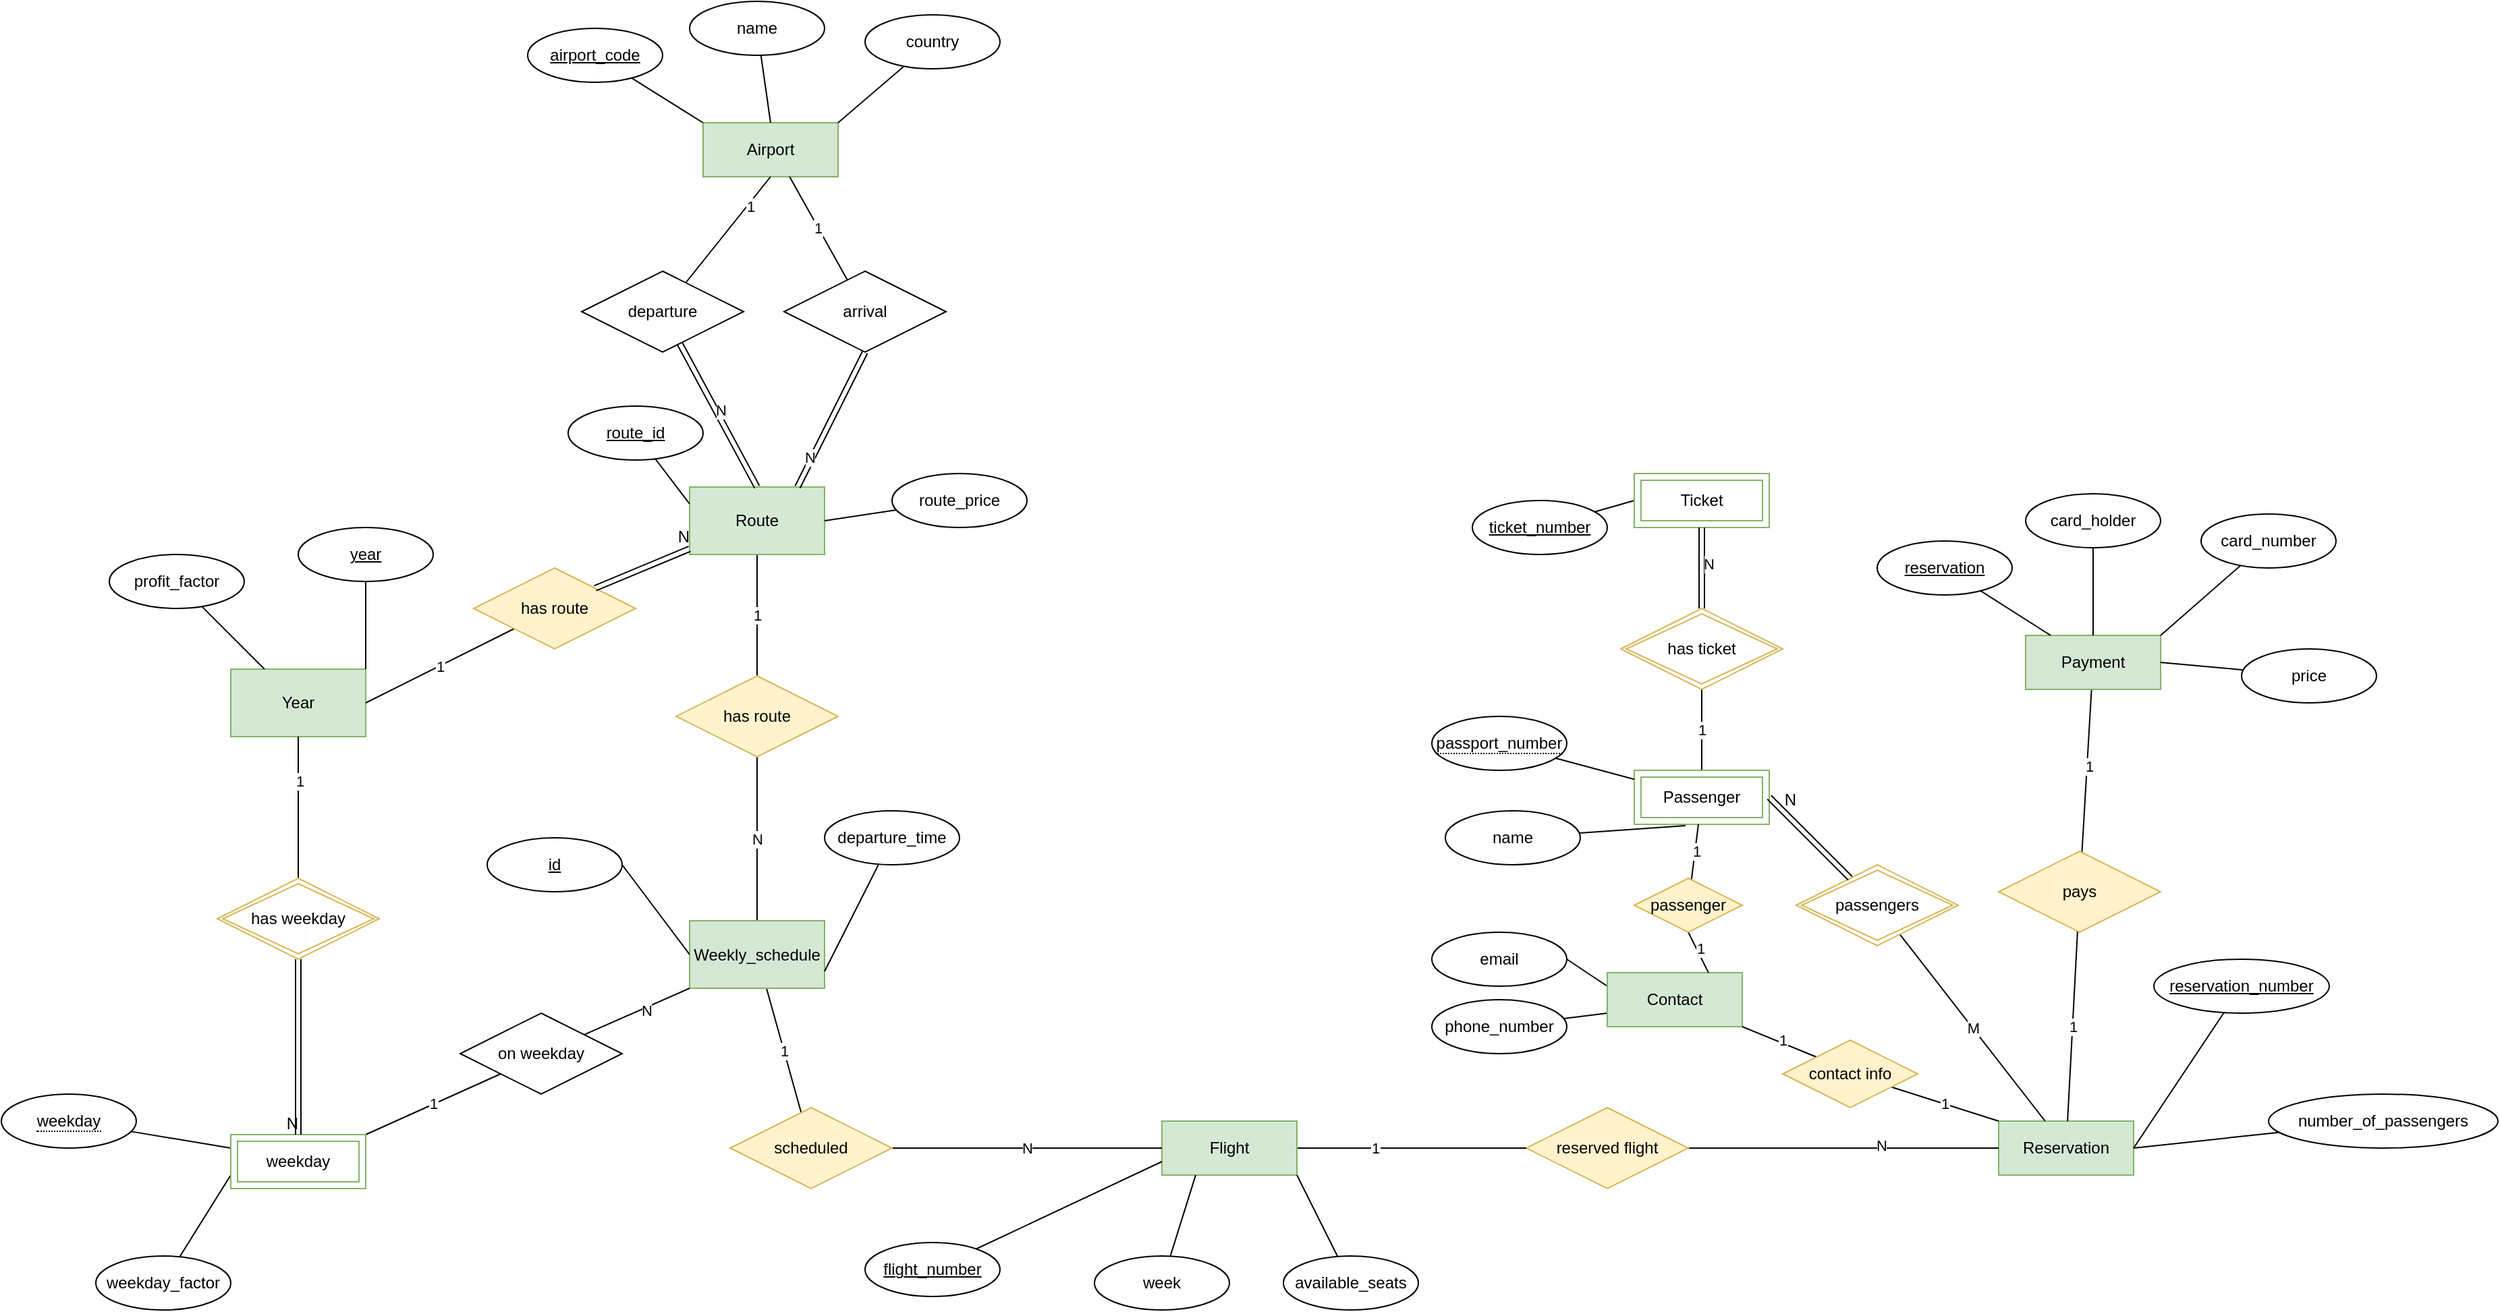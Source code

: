 <mxfile version="13.10.0" type="google" pages="2"><diagram id="R2lEEEUBdFMjLlhIrx00" name="Page-1"><mxGraphModel dx="3492" dy="1132" grid="1" gridSize="10" guides="1" tooltips="1" connect="1" arrows="1" fold="1" page="0" pageScale="1" pageWidth="1100" pageHeight="850" math="0" shadow="0" extFonts="Permanent Marker^https://fonts.googleapis.com/css?family=Permanent+Marker"><root><mxCell id="0"/><mxCell id="1" parent="0"/><mxCell id="BOf3KPC_HByjurvK75-T-17" value="" style="rounded=0;orthogonalLoop=1;jettySize=auto;html=1;endArrow=none;endFill=0;" parent="1" source="zBXIBaNN5QDGrHpOxJtA-4" target="BOf3KPC_HByjurvK75-T-16" edge="1"><mxGeometry relative="1" as="geometry"/></mxCell><mxCell id="Q59jU8zSTXDAxCXPWIwg-61" value="1" style="edgeLabel;html=1;align=center;verticalAlign=middle;resizable=0;points=[];" vertex="1" connectable="0" parent="BOf3KPC_HByjurvK75-T-17"><mxGeometry x="-0.059" y="2" relative="1" as="geometry"><mxPoint x="-1" as="offset"/></mxGeometry></mxCell><mxCell id="zBXIBaNN5QDGrHpOxJtA-4" value="Payment" style="whiteSpace=wrap;html=1;align=center;fillColor=#d5e8d4;strokeColor=#82b366;" parent="1" vertex="1"><mxGeometry x="250" y="520" width="100" height="40" as="geometry"/></mxCell><mxCell id="BOf3KPC_HByjurvK75-T-4" style="orthogonalLoop=1;jettySize=auto;html=1;endArrow=none;endFill=0;rounded=0;" parent="1" source="BOf3KPC_HByjurvK75-T-2" target="zBXIBaNN5QDGrHpOxJtA-4" edge="1"><mxGeometry relative="1" as="geometry"/></mxCell><mxCell id="BOf3KPC_HByjurvK75-T-2" value="reservation" style="ellipse;whiteSpace=wrap;html=1;align=center;fontStyle=4;" parent="1" vertex="1"><mxGeometry x="140" y="450" width="100" height="40" as="geometry"/></mxCell><mxCell id="zBXIBaNN5QDGrHpOxJtA-11" style="rounded=0;orthogonalLoop=1;jettySize=auto;html=1;entryX=0.5;entryY=0;entryDx=0;entryDy=0;endArrow=none;endFill=0;" parent="1" source="zBXIBaNN5QDGrHpOxJtA-9" target="zBXIBaNN5QDGrHpOxJtA-4" edge="1"><mxGeometry relative="1" as="geometry"/></mxCell><mxCell id="zBXIBaNN5QDGrHpOxJtA-9" value="card_holder" style="ellipse;whiteSpace=wrap;html=1;align=center;" parent="1" vertex="1"><mxGeometry x="250" y="415" width="100" height="40" as="geometry"/></mxCell><mxCell id="zBXIBaNN5QDGrHpOxJtA-12" style="rounded=0;orthogonalLoop=1;jettySize=auto;html=1;entryX=1;entryY=0;entryDx=0;entryDy=0;endArrow=none;endFill=0;" parent="1" source="zBXIBaNN5QDGrHpOxJtA-10" target="zBXIBaNN5QDGrHpOxJtA-4" edge="1"><mxGeometry relative="1" as="geometry"/></mxCell><mxCell id="zBXIBaNN5QDGrHpOxJtA-10" value="card_number" style="ellipse;whiteSpace=wrap;html=1;align=center;" parent="1" vertex="1"><mxGeometry x="380" y="430" width="100" height="40" as="geometry"/></mxCell><mxCell id="zBXIBaNN5QDGrHpOxJtA-14" style="rounded=0;orthogonalLoop=1;jettySize=auto;html=1;entryX=1;entryY=0.5;entryDx=0;entryDy=0;endArrow=none;endFill=0;" parent="1" source="zBXIBaNN5QDGrHpOxJtA-13" target="zBXIBaNN5QDGrHpOxJtA-4" edge="1"><mxGeometry relative="1" as="geometry"/></mxCell><mxCell id="zBXIBaNN5QDGrHpOxJtA-13" value="price" style="ellipse;whiteSpace=wrap;html=1;align=center;" parent="1" vertex="1"><mxGeometry x="410" y="530" width="100" height="40" as="geometry"/></mxCell><mxCell id="BOf3KPC_HByjurvK75-T-9" style="rounded=0;orthogonalLoop=1;jettySize=auto;html=1;entryX=0;entryY=0.5;entryDx=0;entryDy=0;endArrow=none;endFill=0;" parent="1" source="BOf3KPC_HByjurvK75-T-8" target="Q59jU8zSTXDAxCXPWIwg-74" edge="1"><mxGeometry relative="1" as="geometry"><mxPoint x="-40" y="440" as="targetPoint"/></mxGeometry></mxCell><mxCell id="BOf3KPC_HByjurvK75-T-8" value="ticket_number" style="ellipse;whiteSpace=wrap;html=1;align=center;fontStyle=4;" parent="1" vertex="1"><mxGeometry x="-160" y="420" width="100" height="40" as="geometry"/></mxCell><mxCell id="BOf3KPC_HByjurvK75-T-13" value="1" style="rounded=0;orthogonalLoop=1;jettySize=auto;html=1;endArrow=none;endFill=0;exitX=0.5;exitY=1;exitDx=0;exitDy=0;" parent="1" source="Q59jU8zSTXDAxCXPWIwg-73" edge="1"><mxGeometry relative="1" as="geometry"><mxPoint x="10" y="560" as="sourcePoint"/><mxPoint x="10" y="620" as="targetPoint"/></mxGeometry></mxCell><mxCell id="BOf3KPC_HByjurvK75-T-14" value="Reservation" style="whiteSpace=wrap;html=1;align=center;fillColor=#d5e8d4;strokeColor=#82b366;" parent="1" vertex="1"><mxGeometry x="230" y="880" width="100" height="40" as="geometry"/></mxCell><mxCell id="BOf3KPC_HByjurvK75-T-18" value="" style="rounded=0;orthogonalLoop=1;jettySize=auto;html=1;endArrow=none;endFill=0;" parent="1" source="BOf3KPC_HByjurvK75-T-16" target="BOf3KPC_HByjurvK75-T-14" edge="1"><mxGeometry relative="1" as="geometry"/></mxCell><mxCell id="Q59jU8zSTXDAxCXPWIwg-59" value="1" style="edgeLabel;html=1;align=center;verticalAlign=middle;resizable=0;points=[];" vertex="1" connectable="0" parent="BOf3KPC_HByjurvK75-T-18"><mxGeometry relative="1" as="geometry"><mxPoint as="offset"/></mxGeometry></mxCell><mxCell id="BOf3KPC_HByjurvK75-T-16" value="pays" style="shape=rhombus;perimeter=rhombusPerimeter;whiteSpace=wrap;html=1;align=center;fillColor=#fff2cc;strokeColor=#d6b656;" parent="1" vertex="1"><mxGeometry x="230" y="680" width="120" height="60" as="geometry"/></mxCell><mxCell id="LQW15XMOc7TkZIjY-wZq-18" value="1" style="edgeStyle=none;rounded=0;orthogonalLoop=1;jettySize=auto;html=1;entryX=0.5;entryY=0;entryDx=0;entryDy=0;endArrow=none;endFill=0;" edge="1" parent="1" source="LQW15XMOc7TkZIjY-wZq-1" target="LQW15XMOc7TkZIjY-wZq-8"><mxGeometry relative="1" as="geometry"/></mxCell><mxCell id="LQW15XMOc7TkZIjY-wZq-1" value="Route" style="whiteSpace=wrap;html=1;align=center;fillColor=#d5e8d4;strokeColor=#82b366;" vertex="1" parent="1"><mxGeometry x="-740" y="410" width="100" height="50" as="geometry"/></mxCell><mxCell id="Q59jU8zSTXDAxCXPWIwg-3" value="Passenger" style="shape=ext;margin=3;double=1;whiteSpace=wrap;html=1;align=center;strokeColor=#82b366;fillColor=none;" vertex="1" parent="1"><mxGeometry x="-40" y="620" width="100" height="40" as="geometry"/></mxCell><mxCell id="LQW15XMOc7TkZIjY-wZq-5" style="rounded=0;orthogonalLoop=1;jettySize=auto;html=1;entryX=0;entryY=0.25;entryDx=0;entryDy=0;endArrow=none;endFill=0;" edge="1" parent="1" source="LQW15XMOc7TkZIjY-wZq-2" target="LQW15XMOc7TkZIjY-wZq-1"><mxGeometry relative="1" as="geometry"/></mxCell><mxCell id="LQW15XMOc7TkZIjY-wZq-2" value="route_id" style="ellipse;whiteSpace=wrap;html=1;align=center;fontStyle=4;" vertex="1" parent="1"><mxGeometry x="-830" y="350" width="100" height="40" as="geometry"/></mxCell><mxCell id="Q59jU8zSTXDAxCXPWIwg-6" value="M" style="rounded=0;orthogonalLoop=1;jettySize=auto;html=1;endArrow=none;endFill=0;strokeColor=#000000;" edge="1" parent="1" source="Q59jU8zSTXDAxCXPWIwg-4" target="BOf3KPC_HByjurvK75-T-14"><mxGeometry relative="1" as="geometry"/></mxCell><mxCell id="Q59jU8zSTXDAxCXPWIwg-4" value="passengers" style="shape=rhombus;double=1;perimeter=rhombusPerimeter;whiteSpace=wrap;html=1;align=center;strokeColor=#d6b656;fillColor=none;" vertex="1" parent="1"><mxGeometry x="80" y="690" width="120" height="60" as="geometry"/></mxCell><mxCell id="Q59jU8zSTXDAxCXPWIwg-8" style="edgeStyle=orthogonalEdgeStyle;rounded=0;orthogonalLoop=1;jettySize=auto;html=1;endArrow=none;endFill=0;strokeColor=#000000;" edge="1" parent="1" source="Q59jU8zSTXDAxCXPWIwg-7" target="BOf3KPC_HByjurvK75-T-14"><mxGeometry relative="1" as="geometry"/></mxCell><mxCell id="Q59jU8zSTXDAxCXPWIwg-63" value="N" style="edgeLabel;html=1;align=center;verticalAlign=middle;resizable=0;points=[];" vertex="1" connectable="0" parent="Q59jU8zSTXDAxCXPWIwg-8"><mxGeometry x="0.243" y="2" relative="1" as="geometry"><mxPoint as="offset"/></mxGeometry></mxCell><mxCell id="Q59jU8zSTXDAxCXPWIwg-7" value="reserved flight" style="shape=rhombus;perimeter=rhombusPerimeter;whiteSpace=wrap;html=1;align=center;fillColor=#fff2cc;strokeColor=#d6b656;" vertex="1" parent="1"><mxGeometry x="-120" y="870" width="120" height="60" as="geometry"/></mxCell><mxCell id="LQW15XMOc7TkZIjY-wZq-19" value="N" style="edgeStyle=none;rounded=0;orthogonalLoop=1;jettySize=auto;html=1;entryX=0.5;entryY=0;entryDx=0;entryDy=0;endArrow=none;endFill=0;" edge="1" parent="1" source="LQW15XMOc7TkZIjY-wZq-8" target="LQW15XMOc7TkZIjY-wZq-9"><mxGeometry relative="1" as="geometry"/></mxCell><mxCell id="LQW15XMOc7TkZIjY-wZq-8" value="has route" style="shape=rhombus;perimeter=rhombusPerimeter;whiteSpace=wrap;html=1;align=center;fillColor=#fff2cc;strokeColor=#d6b656;" vertex="1" parent="1"><mxGeometry x="-750" y="550" width="120" height="60" as="geometry"/></mxCell><mxCell id="LQW15XMOc7TkZIjY-wZq-22" value="1" style="edgeStyle=none;rounded=0;orthogonalLoop=1;jettySize=auto;html=1;endArrow=none;endFill=0;" edge="1" parent="1" source="LQW15XMOc7TkZIjY-wZq-9" target="LQW15XMOc7TkZIjY-wZq-20"><mxGeometry relative="1" as="geometry"/></mxCell><mxCell id="LQW15XMOc7TkZIjY-wZq-9" value="Weekly_schedule" style="whiteSpace=wrap;html=1;align=center;fillColor=#d5e8d4;strokeColor=#82b366;" vertex="1" parent="1"><mxGeometry x="-740" y="731.51" width="100" height="50" as="geometry"/></mxCell><mxCell id="Q59jU8zSTXDAxCXPWIwg-11" value="" style="rounded=0;orthogonalLoop=1;jettySize=auto;html=1;endArrow=none;endFill=0;strokeColor=#000000;" edge="1" parent="1" source="Q59jU8zSTXDAxCXPWIwg-10" target="Q59jU8zSTXDAxCXPWIwg-3"><mxGeometry relative="1" as="geometry"/></mxCell><mxCell id="LQW15XMOc7TkZIjY-wZq-14" style="edgeStyle=none;rounded=0;orthogonalLoop=1;jettySize=auto;html=1;entryX=0;entryY=0.5;entryDx=0;entryDy=0;endArrow=none;endFill=0;exitX=1;exitY=0.5;exitDx=0;exitDy=0;" edge="1" parent="1" source="LQW15XMOc7TkZIjY-wZq-10" target="LQW15XMOc7TkZIjY-wZq-9"><mxGeometry relative="1" as="geometry"><mxPoint x="-810" y="756.51" as="sourcePoint"/></mxGeometry></mxCell><mxCell id="LQW15XMOc7TkZIjY-wZq-10" value="id" style="ellipse;whiteSpace=wrap;html=1;align=center;fontStyle=4;" vertex="1" parent="1"><mxGeometry x="-890" y="670" width="100" height="40" as="geometry"/></mxCell><mxCell id="Q59jU8zSTXDAxCXPWIwg-10" value="&lt;span style=&quot;border-bottom: 1px dotted&quot;&gt;passport_number&lt;/span&gt;" style="ellipse;whiteSpace=wrap;html=1;align=center;" vertex="1" parent="1"><mxGeometry x="-190" y="580" width="100" height="40" as="geometry"/></mxCell><mxCell id="Q59jU8zSTXDAxCXPWIwg-22" style="edgeStyle=orthogonalEdgeStyle;rounded=0;orthogonalLoop=1;jettySize=auto;html=1;endArrow=none;endFill=0;strokeColor=#000000;" edge="1" parent="1" source="Q59jU8zSTXDAxCXPWIwg-12" target="Q59jU8zSTXDAxCXPWIwg-7"><mxGeometry relative="1" as="geometry"/></mxCell><mxCell id="Q59jU8zSTXDAxCXPWIwg-62" value="1" style="edgeLabel;html=1;align=center;verticalAlign=middle;resizable=0;points=[];" vertex="1" connectable="0" parent="Q59jU8zSTXDAxCXPWIwg-22"><mxGeometry x="-0.318" relative="1" as="geometry"><mxPoint as="offset"/></mxGeometry></mxCell><mxCell id="Q59jU8zSTXDAxCXPWIwg-12" value="Flight" style="whiteSpace=wrap;html=1;align=center;fillColor=#d5e8d4;strokeColor=#82b366;" vertex="1" parent="1"><mxGeometry x="-390" y="880" width="100" height="40" as="geometry"/></mxCell><mxCell id="LQW15XMOc7TkZIjY-wZq-17" style="edgeStyle=none;rounded=0;orthogonalLoop=1;jettySize=auto;html=1;entryX=1;entryY=0.75;entryDx=0;entryDy=0;endArrow=none;endFill=0;" edge="1" parent="1" source="LQW15XMOc7TkZIjY-wZq-13" target="LQW15XMOc7TkZIjY-wZq-9"><mxGeometry relative="1" as="geometry"><mxPoint x="-559.037" y="690.004" as="sourcePoint"/></mxGeometry></mxCell><mxCell id="LQW15XMOc7TkZIjY-wZq-13" value="departure_time" style="ellipse;whiteSpace=wrap;html=1;align=center;" vertex="1" parent="1"><mxGeometry x="-640" y="650" width="100" height="40" as="geometry"/></mxCell><mxCell id="Q59jU8zSTXDAxCXPWIwg-15" style="rounded=0;orthogonalLoop=1;jettySize=auto;html=1;entryX=0.38;entryY=1.025;entryDx=0;entryDy=0;entryPerimeter=0;endArrow=none;endFill=0;strokeColor=#000000;" edge="1" parent="1" source="Q59jU8zSTXDAxCXPWIwg-14" target="Q59jU8zSTXDAxCXPWIwg-3"><mxGeometry relative="1" as="geometry"/></mxCell><mxCell id="Q59jU8zSTXDAxCXPWIwg-14" value="name" style="ellipse;whiteSpace=wrap;html=1;align=center;" vertex="1" parent="1"><mxGeometry x="-180" y="650" width="100" height="40" as="geometry"/></mxCell><mxCell id="Q59jU8zSTXDAxCXPWIwg-23" style="rounded=0;orthogonalLoop=1;jettySize=auto;html=1;entryX=1;entryY=0.5;entryDx=0;entryDy=0;endArrow=none;endFill=0;strokeColor=#000000;" edge="1" parent="1" source="Q59jU8zSTXDAxCXPWIwg-20" target="BOf3KPC_HByjurvK75-T-14"><mxGeometry relative="1" as="geometry"/></mxCell><mxCell id="Q59jU8zSTXDAxCXPWIwg-20" value="reservation_number" style="ellipse;whiteSpace=wrap;html=1;align=center;fontStyle=4;" vertex="1" parent="1"><mxGeometry x="345" y="760" width="130" height="40" as="geometry"/></mxCell><mxCell id="LQW15XMOc7TkZIjY-wZq-23" value="N" style="edgeStyle=none;rounded=0;orthogonalLoop=1;jettySize=auto;html=1;entryX=0;entryY=0.5;entryDx=0;entryDy=0;endArrow=none;endFill=0;" edge="1" parent="1" source="LQW15XMOc7TkZIjY-wZq-20" target="Q59jU8zSTXDAxCXPWIwg-12"><mxGeometry relative="1" as="geometry"/></mxCell><mxCell id="LQW15XMOc7TkZIjY-wZq-20" value="scheduled" style="shape=rhombus;perimeter=rhombusPerimeter;whiteSpace=wrap;html=1;align=center;fillColor=#fff2cc;strokeColor=#d6b656;" vertex="1" parent="1"><mxGeometry x="-710" y="870" width="120" height="60" as="geometry"/></mxCell><mxCell id="Q59jU8zSTXDAxCXPWIwg-24" style="rounded=0;orthogonalLoop=1;jettySize=auto;html=1;entryX=1;entryY=0.5;entryDx=0;entryDy=0;endArrow=none;endFill=0;strokeColor=#000000;" edge="1" parent="1" source="Q59jU8zSTXDAxCXPWIwg-21" target="BOf3KPC_HByjurvK75-T-14"><mxGeometry relative="1" as="geometry"/></mxCell><mxCell id="Q59jU8zSTXDAxCXPWIwg-21" value="number_of_passengers" style="ellipse;whiteSpace=wrap;html=1;align=center;" vertex="1" parent="1"><mxGeometry x="430" y="860" width="170" height="40" as="geometry"/></mxCell><mxCell id="iNLaWvOQE4ymKSLY4ypZ-6" style="edgeStyle=none;rounded=0;orthogonalLoop=1;jettySize=auto;html=1;entryX=0;entryY=0.75;entryDx=0;entryDy=0;endArrow=none;endFill=0;strokeColor=#000000;" edge="1" parent="1" source="Q59jU8zSTXDAxCXPWIwg-28" target="iNLaWvOQE4ymKSLY4ypZ-9"><mxGeometry relative="1" as="geometry"><mxPoint x="-40" y="795" as="targetPoint"/></mxGeometry></mxCell><mxCell id="Q59jU8zSTXDAxCXPWIwg-28" value="phone_number" style="ellipse;whiteSpace=wrap;html=1;align=center;" vertex="1" parent="1"><mxGeometry x="-190" y="790" width="100" height="40" as="geometry"/></mxCell><mxCell id="iNLaWvOQE4ymKSLY4ypZ-5" style="edgeStyle=none;rounded=0;orthogonalLoop=1;jettySize=auto;html=1;exitX=1;exitY=0.5;exitDx=0;exitDy=0;entryX=0;entryY=0.25;entryDx=0;entryDy=0;endArrow=none;endFill=0;strokeColor=#000000;" edge="1" parent="1" source="Q59jU8zSTXDAxCXPWIwg-29" target="iNLaWvOQE4ymKSLY4ypZ-9"><mxGeometry relative="1" as="geometry"><mxPoint x="-40" y="765" as="targetPoint"/></mxGeometry></mxCell><mxCell id="Q59jU8zSTXDAxCXPWIwg-29" value="email" style="ellipse;whiteSpace=wrap;html=1;align=center;" vertex="1" parent="1"><mxGeometry x="-190" y="740" width="100" height="40" as="geometry"/></mxCell><mxCell id="LQW15XMOc7TkZIjY-wZq-29" style="edgeStyle=none;rounded=0;orthogonalLoop=1;jettySize=auto;html=1;entryX=1;entryY=1;entryDx=0;entryDy=0;endArrow=none;endFill=0;" edge="1" parent="1" source="LQW15XMOc7TkZIjY-wZq-24" target="Q59jU8zSTXDAxCXPWIwg-12"><mxGeometry relative="1" as="geometry"/></mxCell><mxCell id="LQW15XMOc7TkZIjY-wZq-24" value="available_seats" style="ellipse;whiteSpace=wrap;html=1;align=center;" vertex="1" parent="1"><mxGeometry x="-300" y="980" width="100" height="40" as="geometry"/></mxCell><mxCell id="LQW15XMOc7TkZIjY-wZq-28" style="edgeStyle=none;rounded=0;orthogonalLoop=1;jettySize=auto;html=1;entryX=0.25;entryY=1;entryDx=0;entryDy=0;endArrow=none;endFill=0;" edge="1" parent="1" source="LQW15XMOc7TkZIjY-wZq-25" target="Q59jU8zSTXDAxCXPWIwg-12"><mxGeometry relative="1" as="geometry"/></mxCell><mxCell id="LQW15XMOc7TkZIjY-wZq-25" value="week" style="ellipse;whiteSpace=wrap;html=1;align=center;" vertex="1" parent="1"><mxGeometry x="-440" y="980" width="100" height="40" as="geometry"/></mxCell><mxCell id="LQW15XMOc7TkZIjY-wZq-27" style="edgeStyle=none;rounded=0;orthogonalLoop=1;jettySize=auto;html=1;entryX=0;entryY=0.75;entryDx=0;entryDy=0;endArrow=none;endFill=0;" edge="1" parent="1" source="LQW15XMOc7TkZIjY-wZq-26" target="Q59jU8zSTXDAxCXPWIwg-12"><mxGeometry relative="1" as="geometry"/></mxCell><mxCell id="LQW15XMOc7TkZIjY-wZq-26" value="flight_number" style="ellipse;whiteSpace=wrap;html=1;align=center;fontStyle=4;" vertex="1" parent="1"><mxGeometry x="-610" y="970" width="100" height="40" as="geometry"/></mxCell><mxCell id="Q59jU8zSTXDAxCXPWIwg-35" value="" style="shape=link;html=1;rounded=0;endArrow=none;endFill=0;strokeColor=#000000;exitX=1;exitY=0.5;exitDx=0;exitDy=0;" edge="1" parent="1" source="Q59jU8zSTXDAxCXPWIwg-3" target="Q59jU8zSTXDAxCXPWIwg-4"><mxGeometry relative="1" as="geometry"><mxPoint x="30" y="700" as="sourcePoint"/><mxPoint x="190" y="700" as="targetPoint"/></mxGeometry></mxCell><mxCell id="Q59jU8zSTXDAxCXPWIwg-36" value="N" style="resizable=0;html=1;align=right;verticalAlign=bottom;" connectable="0" vertex="1" parent="Q59jU8zSTXDAxCXPWIwg-35"><mxGeometry x="1" relative="1" as="geometry"><mxPoint x="-39.8" y="-49.8" as="offset"/></mxGeometry></mxCell><mxCell id="LQW15XMOc7TkZIjY-wZq-31" style="edgeStyle=none;rounded=0;orthogonalLoop=1;jettySize=auto;html=1;entryX=1;entryY=0.5;entryDx=0;entryDy=0;endArrow=none;endFill=0;" edge="1" parent="1" source="LQW15XMOc7TkZIjY-wZq-30" target="LQW15XMOc7TkZIjY-wZq-1"><mxGeometry relative="1" as="geometry"/></mxCell><mxCell id="LQW15XMOc7TkZIjY-wZq-30" value="route_price" style="ellipse;whiteSpace=wrap;html=1;align=center;" vertex="1" parent="1"><mxGeometry x="-590" y="400" width="100" height="40" as="geometry"/></mxCell><mxCell id="Q59jU8zSTXDAxCXPWIwg-37" value="weekday_factor" style="ellipse;whiteSpace=wrap;html=1;align=center;" vertex="1" parent="1"><mxGeometry x="-1180" y="980" width="100" height="40" as="geometry"/></mxCell><mxCell id="LQW15XMOc7TkZIjY-wZq-32" value="Year" style="whiteSpace=wrap;html=1;align=center;fillColor=#d5e8d4;strokeColor=#82b366;" vertex="1" parent="1"><mxGeometry x="-1080" y="545" width="100" height="50" as="geometry"/></mxCell><mxCell id="LQW15XMOc7TkZIjY-wZq-34" style="edgeStyle=none;rounded=0;orthogonalLoop=1;jettySize=auto;html=1;entryX=1;entryY=0;entryDx=0;entryDy=0;endArrow=none;endFill=0;" edge="1" parent="1" source="LQW15XMOc7TkZIjY-wZq-33" target="LQW15XMOc7TkZIjY-wZq-32"><mxGeometry relative="1" as="geometry"/></mxCell><mxCell id="LQW15XMOc7TkZIjY-wZq-33" value="year" style="ellipse;whiteSpace=wrap;html=1;align=center;fontStyle=4;" vertex="1" parent="1"><mxGeometry x="-1030" y="440" width="100" height="40" as="geometry"/></mxCell><mxCell id="Q59jU8zSTXDAxCXPWIwg-40" style="edgeStyle=none;rounded=0;orthogonalLoop=1;jettySize=auto;html=1;endArrow=none;endFill=0;strokeColor=#000000;exitX=0.5;exitY=0;exitDx=0;exitDy=0;" edge="1" parent="1" source="Q59jU8zSTXDAxCXPWIwg-75" target="LQW15XMOc7TkZIjY-wZq-32"><mxGeometry relative="1" as="geometry"><mxPoint x="-1030" y="710" as="sourcePoint"/></mxGeometry></mxCell><mxCell id="Q59jU8zSTXDAxCXPWIwg-66" value="1" style="edgeLabel;html=1;align=center;verticalAlign=middle;resizable=0;points=[];" vertex="1" connectable="0" parent="Q59jU8zSTXDAxCXPWIwg-40"><mxGeometry x="0.374" y="-1" relative="1" as="geometry"><mxPoint as="offset"/></mxGeometry></mxCell><mxCell id="LQW15XMOc7TkZIjY-wZq-37" style="edgeStyle=none;rounded=0;orthogonalLoop=1;jettySize=auto;html=1;endArrow=none;endFill=0;" edge="1" parent="1" source="LQW15XMOc7TkZIjY-wZq-36" target="LQW15XMOc7TkZIjY-wZq-32"><mxGeometry relative="1" as="geometry"/></mxCell><mxCell id="LQW15XMOc7TkZIjY-wZq-36" value="profit_factor" style="ellipse;whiteSpace=wrap;html=1;align=center;" vertex="1" parent="1"><mxGeometry x="-1170" y="460" width="100" height="40" as="geometry"/></mxCell><mxCell id="LQW15XMOc7TkZIjY-wZq-40" style="edgeStyle=none;rounded=0;orthogonalLoop=1;jettySize=auto;html=1;endArrow=none;endFill=0;exitX=0;exitY=0.75;exitDx=0;exitDy=0;" edge="1" parent="1" source="Q59jU8zSTXDAxCXPWIwg-72" target="Q59jU8zSTXDAxCXPWIwg-37"><mxGeometry relative="1" as="geometry"><mxPoint x="-1059.412" y="940" as="sourcePoint"/></mxGeometry></mxCell><mxCell id="Q59jU8zSTXDAxCXPWIwg-41" value="Airport" style="whiteSpace=wrap;html=1;align=center;fillColor=#d5e8d4;strokeColor=#82b366;" vertex="1" parent="1"><mxGeometry x="-730" y="140" width="100" height="40" as="geometry"/></mxCell><mxCell id="Q59jU8zSTXDAxCXPWIwg-44" style="edgeStyle=none;rounded=0;orthogonalLoop=1;jettySize=auto;html=1;entryX=0;entryY=0;entryDx=0;entryDy=0;endArrow=none;endFill=0;strokeColor=#000000;" edge="1" parent="1" source="Q59jU8zSTXDAxCXPWIwg-43" target="Q59jU8zSTXDAxCXPWIwg-41"><mxGeometry relative="1" as="geometry"/></mxCell><mxCell id="Q59jU8zSTXDAxCXPWIwg-43" value="airport_code" style="ellipse;whiteSpace=wrap;html=1;align=center;fontStyle=4;" vertex="1" parent="1"><mxGeometry x="-860" y="70" width="100" height="40" as="geometry"/></mxCell><mxCell id="Q59jU8zSTXDAxCXPWIwg-47" style="edgeStyle=none;rounded=0;orthogonalLoop=1;jettySize=auto;html=1;entryX=0.5;entryY=0;entryDx=0;entryDy=0;endArrow=none;endFill=0;strokeColor=#000000;" edge="1" parent="1" source="Q59jU8zSTXDAxCXPWIwg-45" target="Q59jU8zSTXDAxCXPWIwg-41"><mxGeometry relative="1" as="geometry"/></mxCell><mxCell id="Q59jU8zSTXDAxCXPWIwg-45" value="name" style="ellipse;whiteSpace=wrap;html=1;align=center;" vertex="1" parent="1"><mxGeometry x="-740" y="50" width="100" height="40" as="geometry"/></mxCell><mxCell id="Q59jU8zSTXDAxCXPWIwg-48" style="edgeStyle=none;rounded=0;orthogonalLoop=1;jettySize=auto;html=1;entryX=1;entryY=0;entryDx=0;entryDy=0;endArrow=none;endFill=0;strokeColor=#000000;" edge="1" parent="1" source="Q59jU8zSTXDAxCXPWIwg-46" target="Q59jU8zSTXDAxCXPWIwg-41"><mxGeometry relative="1" as="geometry"/></mxCell><mxCell id="Q59jU8zSTXDAxCXPWIwg-46" value="country" style="ellipse;whiteSpace=wrap;html=1;align=center;" vertex="1" parent="1"><mxGeometry x="-610" y="60" width="100" height="40" as="geometry"/></mxCell><mxCell id="Q59jU8zSTXDAxCXPWIwg-51" style="edgeStyle=none;rounded=0;orthogonalLoop=1;jettySize=auto;html=1;entryX=0.5;entryY=1;entryDx=0;entryDy=0;endArrow=none;endFill=0;strokeColor=#000000;" edge="1" parent="1" source="Q59jU8zSTXDAxCXPWIwg-49" target="Q59jU8zSTXDAxCXPWIwg-41"><mxGeometry relative="1" as="geometry"/></mxCell><mxCell id="Q59jU8zSTXDAxCXPWIwg-53" value="1" style="edgeLabel;html=1;align=center;verticalAlign=middle;resizable=0;points=[];" vertex="1" connectable="0" parent="Q59jU8zSTXDAxCXPWIwg-51"><mxGeometry x="0.479" y="-2" relative="1" as="geometry"><mxPoint as="offset"/></mxGeometry></mxCell><mxCell id="Q59jU8zSTXDAxCXPWIwg-49" value="departure" style="shape=rhombus;perimeter=rhombusPerimeter;whiteSpace=wrap;html=1;align=center;" vertex="1" parent="1"><mxGeometry x="-820" y="250" width="120" height="60" as="geometry"/></mxCell><mxCell id="Q59jU8zSTXDAxCXPWIwg-57" value="1" style="edgeStyle=none;rounded=0;orthogonalLoop=1;jettySize=auto;html=1;entryX=1;entryY=0.5;entryDx=0;entryDy=0;endArrow=none;endFill=0;strokeColor=#000000;" edge="1" parent="1" source="Q59jU8zSTXDAxCXPWIwg-55" target="LQW15XMOc7TkZIjY-wZq-32"><mxGeometry relative="1" as="geometry"/></mxCell><mxCell id="Q59jU8zSTXDAxCXPWIwg-55" value="has route" style="shape=rhombus;perimeter=rhombusPerimeter;whiteSpace=wrap;html=1;align=center;fillColor=#fff2cc;strokeColor=#d6b656;" vertex="1" parent="1"><mxGeometry x="-900" y="470" width="120" height="60" as="geometry"/></mxCell><mxCell id="Q59jU8zSTXDAxCXPWIwg-69" style="edgeStyle=none;rounded=0;orthogonalLoop=1;jettySize=auto;html=1;entryX=0;entryY=0.25;entryDx=0;entryDy=0;endArrow=none;endFill=0;strokeColor=#000000;" edge="1" parent="1" source="Q59jU8zSTXDAxCXPWIwg-68" target="Q59jU8zSTXDAxCXPWIwg-72"><mxGeometry relative="1" as="geometry"><mxPoint x="-1080" y="915" as="targetPoint"/></mxGeometry></mxCell><mxCell id="Q59jU8zSTXDAxCXPWIwg-68" value="&lt;span style=&quot;border-bottom: 1px dotted&quot;&gt;weekday&lt;/span&gt;" style="ellipse;whiteSpace=wrap;html=1;align=center;" vertex="1" parent="1"><mxGeometry x="-1250" y="860" width="100" height="40" as="geometry"/></mxCell><mxCell id="Q59jU8zSTXDAxCXPWIwg-84" value="1" style="edgeStyle=none;rounded=0;orthogonalLoop=1;jettySize=auto;html=1;exitX=1;exitY=0;exitDx=0;exitDy=0;entryX=0;entryY=1;entryDx=0;entryDy=0;endArrow=none;endFill=0;strokeColor=#000000;" edge="1" parent="1" source="Q59jU8zSTXDAxCXPWIwg-72" target="Q59jU8zSTXDAxCXPWIwg-99"><mxGeometry relative="1" as="geometry"><mxPoint x="-890" y="865" as="targetPoint"/></mxGeometry></mxCell><mxCell id="Q59jU8zSTXDAxCXPWIwg-72" value="weekday" style="shape=ext;margin=3;double=1;whiteSpace=wrap;html=1;align=center;strokeColor=#82b366;fillColor=none;" vertex="1" parent="1"><mxGeometry x="-1080" y="890" width="100" height="40" as="geometry"/></mxCell><mxCell id="Q59jU8zSTXDAxCXPWIwg-73" value="has ticket" style="shape=rhombus;double=1;perimeter=rhombusPerimeter;whiteSpace=wrap;html=1;align=center;strokeColor=#d6b656;fillColor=none;" vertex="1" parent="1"><mxGeometry x="-50" y="500" width="120" height="60" as="geometry"/></mxCell><mxCell id="Q59jU8zSTXDAxCXPWIwg-74" value="Ticket" style="shape=ext;margin=3;double=1;whiteSpace=wrap;html=1;align=center;strokeColor=#82b366;fillColor=none;" vertex="1" parent="1"><mxGeometry x="-40" y="400" width="100" height="40" as="geometry"/></mxCell><mxCell id="Q59jU8zSTXDAxCXPWIwg-75" value="has weekday" style="shape=rhombus;double=1;perimeter=rhombusPerimeter;whiteSpace=wrap;html=1;align=center;strokeColor=#d6b656;fillColor=none;" vertex="1" parent="1"><mxGeometry x="-1090" y="700" width="120" height="60" as="geometry"/></mxCell><mxCell id="Q59jU8zSTXDAxCXPWIwg-76" value="" style="shape=link;html=1;rounded=0;endArrow=none;endFill=0;strokeColor=#000000;exitX=0.5;exitY=1;exitDx=0;exitDy=0;entryX=0.5;entryY=0;entryDx=0;entryDy=0;" edge="1" parent="1" source="Q59jU8zSTXDAxCXPWIwg-75" target="Q59jU8zSTXDAxCXPWIwg-72"><mxGeometry relative="1" as="geometry"><mxPoint x="-1130" y="810" as="sourcePoint"/><mxPoint x="-970" y="810" as="targetPoint"/></mxGeometry></mxCell><mxCell id="Q59jU8zSTXDAxCXPWIwg-77" value="N" style="resizable=0;html=1;align=right;verticalAlign=bottom;" connectable="0" vertex="1" parent="Q59jU8zSTXDAxCXPWIwg-76"><mxGeometry x="1" relative="1" as="geometry"/></mxCell><mxCell id="Q59jU8zSTXDAxCXPWIwg-85" value="" style="shape=link;html=1;rounded=0;endArrow=none;endFill=0;strokeColor=#000000;exitX=0.5;exitY=0;exitDx=0;exitDy=0;entryX=0.5;entryY=1;entryDx=0;entryDy=0;" edge="1" parent="1" source="Q59jU8zSTXDAxCXPWIwg-73" target="Q59jU8zSTXDAxCXPWIwg-74"><mxGeometry relative="1" as="geometry"><mxPoint x="-20" y="460" as="sourcePoint"/><mxPoint x="140" y="460" as="targetPoint"/></mxGeometry></mxCell><mxCell id="Q59jU8zSTXDAxCXPWIwg-87" value="N" style="edgeLabel;html=1;align=center;verticalAlign=middle;resizable=0;points=[];" vertex="1" connectable="0" parent="Q59jU8zSTXDAxCXPWIwg-85"><mxGeometry x="0.1" y="-5" relative="1" as="geometry"><mxPoint as="offset"/></mxGeometry></mxCell><mxCell id="Q59jU8zSTXDAxCXPWIwg-88" value="" style="shape=link;html=1;rounded=0;endArrow=none;endFill=0;strokeColor=#000000;" edge="1" parent="1" source="Q59jU8zSTXDAxCXPWIwg-49"><mxGeometry relative="1" as="geometry"><mxPoint x="-680" y="320" as="sourcePoint"/><mxPoint x="-690" y="410" as="targetPoint"/></mxGeometry></mxCell><mxCell id="Q59jU8zSTXDAxCXPWIwg-97" value="N" style="edgeLabel;html=1;align=center;verticalAlign=middle;resizable=0;points=[];" vertex="1" connectable="0" parent="Q59jU8zSTXDAxCXPWIwg-88"><mxGeometry x="-0.058" y="3" relative="1" as="geometry"><mxPoint as="offset"/></mxGeometry></mxCell><mxCell id="Q59jU8zSTXDAxCXPWIwg-90" value="" style="shape=link;html=1;rounded=0;endArrow=none;endFill=0;strokeColor=#000000;exitX=1;exitY=0;exitDx=0;exitDy=0;" edge="1" parent="1" source="Q59jU8zSTXDAxCXPWIwg-55" target="LQW15XMOc7TkZIjY-wZq-1"><mxGeometry relative="1" as="geometry"><mxPoint x="-830" y="480" as="sourcePoint"/><mxPoint x="-670" y="480" as="targetPoint"/></mxGeometry></mxCell><mxCell id="Q59jU8zSTXDAxCXPWIwg-91" value="N" style="resizable=0;html=1;align=right;verticalAlign=bottom;" connectable="0" vertex="1" parent="Q59jU8zSTXDAxCXPWIwg-90"><mxGeometry x="1" relative="1" as="geometry"/></mxCell><mxCell id="Q59jU8zSTXDAxCXPWIwg-95" value="1&lt;br&gt;" style="edgeStyle=none;rounded=0;orthogonalLoop=1;jettySize=auto;html=1;entryX=0.641;entryY=0.999;entryDx=0;entryDy=0;entryPerimeter=0;endArrow=none;endFill=0;strokeColor=#000000;" edge="1" parent="1" source="Q59jU8zSTXDAxCXPWIwg-92" target="Q59jU8zSTXDAxCXPWIwg-41"><mxGeometry relative="1" as="geometry"/></mxCell><mxCell id="Q59jU8zSTXDAxCXPWIwg-92" value="arrival" style="shape=rhombus;perimeter=rhombusPerimeter;whiteSpace=wrap;html=1;align=center;" vertex="1" parent="1"><mxGeometry x="-670" y="250" width="120" height="60" as="geometry"/></mxCell><mxCell id="Q59jU8zSTXDAxCXPWIwg-93" value="" style="shape=link;html=1;rounded=0;endArrow=none;endFill=0;strokeColor=#000000;exitX=0.5;exitY=1;exitDx=0;exitDy=0;" edge="1" parent="1" source="Q59jU8zSTXDAxCXPWIwg-92"><mxGeometry relative="1" as="geometry"><mxPoint x="-510" y="330" as="sourcePoint"/><mxPoint x="-660" y="410" as="targetPoint"/><Array as="points"/></mxGeometry></mxCell><mxCell id="Q59jU8zSTXDAxCXPWIwg-98" value="N" style="edgeLabel;html=1;align=center;verticalAlign=middle;resizable=0;points=[];" vertex="1" connectable="0" parent="Q59jU8zSTXDAxCXPWIwg-93"><mxGeometry x="0.57" y="-2" relative="1" as="geometry"><mxPoint as="offset"/></mxGeometry></mxCell><mxCell id="Q59jU8zSTXDAxCXPWIwg-100" style="edgeStyle=none;rounded=0;orthogonalLoop=1;jettySize=auto;html=1;entryX=0;entryY=1;entryDx=0;entryDy=0;endArrow=none;endFill=0;strokeColor=#000000;" edge="1" parent="1" source="Q59jU8zSTXDAxCXPWIwg-99" target="LQW15XMOc7TkZIjY-wZq-9"><mxGeometry relative="1" as="geometry"/></mxCell><mxCell id="Q59jU8zSTXDAxCXPWIwg-101" value="N" style="edgeLabel;html=1;align=center;verticalAlign=middle;resizable=0;points=[];" vertex="1" connectable="0" parent="Q59jU8zSTXDAxCXPWIwg-100"><mxGeometry x="0.141" y="-1" relative="1" as="geometry"><mxPoint x="1" as="offset"/></mxGeometry></mxCell><mxCell id="Q59jU8zSTXDAxCXPWIwg-99" value="on weekday" style="shape=rhombus;perimeter=rhombusPerimeter;whiteSpace=wrap;html=1;align=center;fillColor=none;gradientColor=none;" vertex="1" parent="1"><mxGeometry x="-910" y="800" width="120" height="60" as="geometry"/></mxCell><mxCell id="iNLaWvOQE4ymKSLY4ypZ-9" value="Contact" style="whiteSpace=wrap;html=1;align=center;fillColor=#d5e8d4;strokeColor=#82b366;" vertex="1" parent="1"><mxGeometry x="-60" y="770" width="100" height="40" as="geometry"/></mxCell><mxCell id="iNLaWvOQE4ymKSLY4ypZ-13" style="edgeStyle=none;rounded=0;orthogonalLoop=1;jettySize=auto;html=1;endArrow=none;endFill=0;strokeColor=#000000;" edge="1" parent="1" source="iNLaWvOQE4ymKSLY4ypZ-12" target="Q59jU8zSTXDAxCXPWIwg-3"><mxGeometry relative="1" as="geometry"/></mxCell><mxCell id="awZXPAvMO0jCjVCzTdIq-3" value="1" style="edgeLabel;html=1;align=center;verticalAlign=middle;resizable=0;points=[];" vertex="1" connectable="0" parent="iNLaWvOQE4ymKSLY4ypZ-13"><mxGeometry x="0.051" y="-1" relative="1" as="geometry"><mxPoint as="offset"/></mxGeometry></mxCell><mxCell id="iNLaWvOQE4ymKSLY4ypZ-14" style="edgeStyle=none;rounded=0;orthogonalLoop=1;jettySize=auto;html=1;exitX=0.5;exitY=1;exitDx=0;exitDy=0;entryX=0.75;entryY=0;entryDx=0;entryDy=0;endArrow=none;endFill=0;strokeColor=#000000;" edge="1" parent="1" source="iNLaWvOQE4ymKSLY4ypZ-12" target="iNLaWvOQE4ymKSLY4ypZ-9"><mxGeometry relative="1" as="geometry"/></mxCell><mxCell id="awZXPAvMO0jCjVCzTdIq-2" value="1" style="edgeLabel;html=1;align=center;verticalAlign=middle;resizable=0;points=[];" vertex="1" connectable="0" parent="iNLaWvOQE4ymKSLY4ypZ-14"><mxGeometry x="-0.143" y="2" relative="1" as="geometry"><mxPoint as="offset"/></mxGeometry></mxCell><mxCell id="iNLaWvOQE4ymKSLY4ypZ-12" value="passenger" style="shape=rhombus;perimeter=rhombusPerimeter;whiteSpace=wrap;html=1;align=center;fillColor=#fff2cc;strokeColor=#d6b656;" vertex="1" parent="1"><mxGeometry x="-40" y="700" width="80" height="40" as="geometry"/></mxCell><mxCell id="iNLaWvOQE4ymKSLY4ypZ-16" value="1" style="edgeStyle=none;rounded=0;orthogonalLoop=1;jettySize=auto;html=1;entryX=0;entryY=0;entryDx=0;entryDy=0;endArrow=none;endFill=0;strokeColor=#000000;" edge="1" parent="1" source="iNLaWvOQE4ymKSLY4ypZ-15" target="BOf3KPC_HByjurvK75-T-14"><mxGeometry relative="1" as="geometry"/></mxCell><mxCell id="iNLaWvOQE4ymKSLY4ypZ-17" style="edgeStyle=none;rounded=0;orthogonalLoop=1;jettySize=auto;html=1;exitX=0;exitY=0;exitDx=0;exitDy=0;entryX=1;entryY=1;entryDx=0;entryDy=0;endArrow=none;endFill=0;strokeColor=#000000;" edge="1" parent="1" source="iNLaWvOQE4ymKSLY4ypZ-15" target="iNLaWvOQE4ymKSLY4ypZ-9"><mxGeometry relative="1" as="geometry"/></mxCell><mxCell id="awZXPAvMO0jCjVCzTdIq-1" value="1" style="edgeLabel;html=1;align=center;verticalAlign=middle;resizable=0;points=[];" vertex="1" connectable="0" parent="iNLaWvOQE4ymKSLY4ypZ-17"><mxGeometry x="-0.047" y="-2" relative="1" as="geometry"><mxPoint as="offset"/></mxGeometry></mxCell><mxCell id="iNLaWvOQE4ymKSLY4ypZ-15" value="contact info" style="shape=rhombus;perimeter=rhombusPerimeter;whiteSpace=wrap;html=1;align=center;fillColor=#fff2cc;strokeColor=#d6b656;" vertex="1" parent="1"><mxGeometry x="70" y="820" width="100" height="50" as="geometry"/></mxCell></root></mxGraphModel></diagram><diagram id="bnhPyI3BCZZGuFD3WAlv" name="Page-2"><mxGraphModel dx="546" dy="223" grid="1" gridSize="10" guides="1" tooltips="1" connect="1" arrows="1" fold="1" page="0" pageScale="1" pageWidth="1100" pageHeight="850" math="0" shadow="0"><root><mxCell id="-CMfI8zKaebo_t71Q7Is-0"/><mxCell id="-CMfI8zKaebo_t71Q7Is-1" parent="-CMfI8zKaebo_t71Q7Is-0"/><mxCell id="yFVMj5n0QC1sqRGjFOon-0" value="Payment" style="swimlane;fontStyle=0;childLayout=stackLayout;horizontal=1;startSize=26;horizontalStack=0;resizeParent=1;resizeParentMax=0;resizeLast=0;collapsible=1;marginBottom=0;align=center;fontSize=14;" vertex="1" parent="-CMfI8zKaebo_t71Q7Is-1"><mxGeometry x="1470" y="978" width="160" height="134" as="geometry"/></mxCell><mxCell id="yFVMj5n0QC1sqRGjFOon-1" value="reservation_number" style="text;strokeColor=none;fillColor=none;spacingLeft=4;spacingRight=4;overflow=hidden;rotatable=0;points=[[0,0.5],[1,0.5]];portConstraint=eastwest;fontSize=12;fontStyle=5" vertex="1" parent="yFVMj5n0QC1sqRGjFOon-0"><mxGeometry y="26" width="160" height="30" as="geometry"/></mxCell><mxCell id="yFVMj5n0QC1sqRGjFOon-2" value="card_holder" style="text;strokeColor=none;fillColor=none;spacingLeft=4;spacingRight=4;overflow=hidden;rotatable=0;points=[[0,0.5],[1,0.5]];portConstraint=eastwest;fontSize=12;" vertex="1" parent="yFVMj5n0QC1sqRGjFOon-0"><mxGeometry y="56" width="160" height="30" as="geometry"/></mxCell><mxCell id="yFVMj5n0QC1sqRGjFOon-4" value="card_number" style="text;strokeColor=none;fillColor=none;spacingLeft=4;spacingRight=4;overflow=hidden;rotatable=0;points=[[0,0.5],[1,0.5]];portConstraint=eastwest;fontSize=12;" vertex="1" parent="yFVMj5n0QC1sqRGjFOon-0"><mxGeometry y="86" width="160" height="24" as="geometry"/></mxCell><mxCell id="yFVMj5n0QC1sqRGjFOon-3" value="price" style="text;strokeColor=none;fillColor=none;spacingLeft=4;spacingRight=4;overflow=hidden;rotatable=0;points=[[0,0.5],[1,0.5]];portConstraint=eastwest;fontSize=12;" vertex="1" parent="yFVMj5n0QC1sqRGjFOon-0"><mxGeometry y="110" width="160" height="24" as="geometry"/></mxCell><mxCell id="SIbvgzcj-zAYVuEZ0Rba-50" value="Airport" style="swimlane;fontStyle=0;childLayout=stackLayout;horizontal=1;startSize=26;horizontalStack=0;resizeParent=1;resizeParentMax=0;resizeLast=0;collapsible=1;marginBottom=0;align=center;fontSize=14;fillColor=none;gradientColor=none;" vertex="1" parent="-CMfI8zKaebo_t71Q7Is-1"><mxGeometry x="920" y="610" width="160" height="116" as="geometry"/></mxCell><mxCell id="SIbvgzcj-zAYVuEZ0Rba-51" value="airport_code" style="text;strokeColor=none;fillColor=none;spacingLeft=4;spacingRight=4;overflow=hidden;rotatable=0;points=[[0,0.5],[1,0.5]];portConstraint=eastwest;fontSize=12;fontStyle=5" vertex="1" parent="SIbvgzcj-zAYVuEZ0Rba-50"><mxGeometry y="26" width="160" height="30" as="geometry"/></mxCell><mxCell id="SIbvgzcj-zAYVuEZ0Rba-52" value="name" style="text;strokeColor=none;fillColor=none;spacingLeft=4;spacingRight=4;overflow=hidden;rotatable=0;points=[[0,0.5],[1,0.5]];portConstraint=eastwest;fontSize=12;" vertex="1" parent="SIbvgzcj-zAYVuEZ0Rba-50"><mxGeometry y="56" width="160" height="30" as="geometry"/></mxCell><mxCell id="SIbvgzcj-zAYVuEZ0Rba-53" value="country" style="text;strokeColor=none;fillColor=none;spacingLeft=4;spacingRight=4;overflow=hidden;rotatable=0;points=[[0,0.5],[1,0.5]];portConstraint=eastwest;fontSize=12;" vertex="1" parent="SIbvgzcj-zAYVuEZ0Rba-50"><mxGeometry y="86" width="160" height="30" as="geometry"/></mxCell><mxCell id="SIbvgzcj-zAYVuEZ0Rba-55" value="Route" style="swimlane;fontStyle=0;childLayout=stackLayout;horizontal=1;startSize=26;horizontalStack=0;resizeParent=1;resizeParentMax=0;resizeLast=0;collapsible=1;marginBottom=0;align=center;fontSize=14;fillColor=none;gradientColor=none;" vertex="1" parent="-CMfI8zKaebo_t71Q7Is-1"><mxGeometry x="920" y="754" width="160" height="176" as="geometry"/></mxCell><mxCell id="SIbvgzcj-zAYVuEZ0Rba-56" value="route_id" style="text;strokeColor=none;fillColor=none;spacingLeft=4;spacingRight=4;overflow=hidden;rotatable=0;points=[[0,0.5],[1,0.5]];portConstraint=eastwest;fontSize=12;fontStyle=5" vertex="1" parent="SIbvgzcj-zAYVuEZ0Rba-55"><mxGeometry y="26" width="160" height="30" as="geometry"/></mxCell><mxCell id="SIbvgzcj-zAYVuEZ0Rba-57" value="departure" style="text;strokeColor=none;fillColor=none;spacingLeft=4;spacingRight=4;overflow=hidden;rotatable=0;points=[[0,0.5],[1,0.5]];portConstraint=eastwest;fontSize=12;fontStyle=5" vertex="1" parent="SIbvgzcj-zAYVuEZ0Rba-55"><mxGeometry y="56" width="160" height="30" as="geometry"/></mxCell><mxCell id="SIbvgzcj-zAYVuEZ0Rba-58" value="arrival" style="text;strokeColor=none;fillColor=none;spacingLeft=4;spacingRight=4;overflow=hidden;rotatable=0;points=[[0,0.5],[1,0.5]];portConstraint=eastwest;fontSize=12;fontStyle=5;" vertex="1" parent="SIbvgzcj-zAYVuEZ0Rba-55"><mxGeometry y="86" width="160" height="30" as="geometry"/></mxCell><mxCell id="SIbvgzcj-zAYVuEZ0Rba-60" value="year" style="text;strokeColor=none;fillColor=none;spacingLeft=4;spacingRight=4;overflow=hidden;rotatable=0;points=[[0,0.5],[1,0.5]];portConstraint=eastwest;fontSize=12;fontStyle=5;" vertex="1" parent="SIbvgzcj-zAYVuEZ0Rba-55"><mxGeometry y="116" width="160" height="30" as="geometry"/></mxCell><mxCell id="SIbvgzcj-zAYVuEZ0Rba-61" value="price" style="text;strokeColor=none;fillColor=none;spacingLeft=4;spacingRight=4;overflow=hidden;rotatable=0;points=[[0,0.5],[1,0.5]];portConstraint=eastwest;fontSize=12;" vertex="1" parent="SIbvgzcj-zAYVuEZ0Rba-55"><mxGeometry y="146" width="160" height="30" as="geometry"/></mxCell><mxCell id="yFVMj5n0QC1sqRGjFOon-5" value="Reservation" style="swimlane;fontStyle=0;childLayout=stackLayout;horizontal=1;startSize=26;horizontalStack=0;resizeParent=1;resizeParentMax=0;resizeLast=0;collapsible=1;marginBottom=0;align=center;fontSize=14;" vertex="1" parent="-CMfI8zKaebo_t71Q7Is-1"><mxGeometry x="1240" y="978" width="160" height="134" as="geometry"/></mxCell><mxCell id="yFVMj5n0QC1sqRGjFOon-6" value="reservation_number" style="text;strokeColor=none;fillColor=none;spacingLeft=4;spacingRight=4;overflow=hidden;rotatable=0;points=[[0,0.5],[1,0.5]];portConstraint=eastwest;fontSize=12;fontStyle=5" vertex="1" parent="yFVMj5n0QC1sqRGjFOon-5"><mxGeometry y="26" width="160" height="30" as="geometry"/></mxCell><mxCell id="yFVMj5n0QC1sqRGjFOon-7" value="number_of_passengers" style="text;strokeColor=none;fillColor=none;spacingLeft=4;spacingRight=4;overflow=hidden;rotatable=0;points=[[0,0.5],[1,0.5]];portConstraint=eastwest;fontSize=12;" vertex="1" parent="yFVMj5n0QC1sqRGjFOon-5"><mxGeometry y="56" width="160" height="30" as="geometry"/></mxCell><mxCell id="20R4zHrf9fwT5QvxGC-6-33" value="contact" style="text;strokeColor=none;fillColor=none;spacingLeft=4;spacingRight=4;overflow=hidden;rotatable=0;points=[[0,0.5],[1,0.5]];portConstraint=eastwest;fontSize=12;fontStyle=5" vertex="1" parent="yFVMj5n0QC1sqRGjFOon-5"><mxGeometry y="86" width="160" height="24" as="geometry"/></mxCell><mxCell id="yFVMj5n0QC1sqRGjFOon-8" value="flight_number" style="text;strokeColor=none;fillColor=none;spacingLeft=4;spacingRight=4;overflow=hidden;rotatable=0;points=[[0,0.5],[1,0.5]];portConstraint=eastwest;fontSize=12;fontStyle=5" vertex="1" parent="yFVMj5n0QC1sqRGjFOon-5"><mxGeometry y="110" width="160" height="24" as="geometry"/></mxCell><mxCell id="SIbvgzcj-zAYVuEZ0Rba-62" value="Year" style="swimlane;fontStyle=0;childLayout=stackLayout;horizontal=1;startSize=26;horizontalStack=0;resizeParent=1;resizeParentMax=0;resizeLast=0;collapsible=1;marginBottom=0;align=center;fontSize=14;fillColor=none;gradientColor=none;" vertex="1" parent="-CMfI8zKaebo_t71Q7Is-1"><mxGeometry x="470" y="856" width="160" height="86" as="geometry"/></mxCell><mxCell id="SIbvgzcj-zAYVuEZ0Rba-63" value="year" style="text;strokeColor=none;fillColor=none;spacingLeft=4;spacingRight=4;overflow=hidden;rotatable=0;points=[[0,0.5],[1,0.5]];portConstraint=eastwest;fontSize=12;fontStyle=5" vertex="1" parent="SIbvgzcj-zAYVuEZ0Rba-62"><mxGeometry y="26" width="160" height="30" as="geometry"/></mxCell><mxCell id="BQIhXESE5zJiSD12wpBA-0" value="profit_factor" style="text;strokeColor=none;fillColor=none;spacingLeft=4;spacingRight=4;overflow=hidden;rotatable=0;points=[[0,0.5],[1,0.5]];portConstraint=eastwest;fontSize=12;fontStyle=0" vertex="1" parent="SIbvgzcj-zAYVuEZ0Rba-62"><mxGeometry y="56" width="160" height="30" as="geometry"/></mxCell><mxCell id="20R4zHrf9fwT5QvxGC-6-0" value="Contact" style="swimlane;fontStyle=0;childLayout=stackLayout;horizontal=1;startSize=26;horizontalStack=0;resizeParent=1;resizeParentMax=0;resizeLast=0;collapsible=1;marginBottom=0;align=center;fontSize=14;" vertex="1" parent="-CMfI8zKaebo_t71Q7Is-1"><mxGeometry x="1240" y="802" width="160" height="110" as="geometry"><mxRectangle x="1220" y="820" width="80" height="26" as="alternateBounds"/></mxGeometry></mxCell><mxCell id="20R4zHrf9fwT5QvxGC-6-1" value="passport_number" style="text;strokeColor=none;fillColor=none;spacingLeft=4;spacingRight=4;overflow=hidden;rotatable=0;points=[[0,0.5],[1,0.5]];portConstraint=eastwest;fontSize=12;fontStyle=5" vertex="1" parent="20R4zHrf9fwT5QvxGC-6-0"><mxGeometry y="26" width="160" height="30" as="geometry"/></mxCell><mxCell id="20R4zHrf9fwT5QvxGC-6-2" value="phone" style="text;strokeColor=none;fillColor=none;spacingLeft=4;spacingRight=4;overflow=hidden;rotatable=0;points=[[0,0.5],[1,0.5]];portConstraint=eastwest;fontSize=12;" vertex="1" parent="20R4zHrf9fwT5QvxGC-6-0"><mxGeometry y="56" width="160" height="30" as="geometry"/></mxCell><mxCell id="20R4zHrf9fwT5QvxGC-6-3" value="email" style="text;strokeColor=none;fillColor=none;spacingLeft=4;spacingRight=4;overflow=hidden;rotatable=0;points=[[0,0.5],[1,0.5]];portConstraint=eastwest;fontSize=12;fontStyle=0;dashed=1;" vertex="1" parent="20R4zHrf9fwT5QvxGC-6-0"><mxGeometry y="86" width="160" height="24" as="geometry"/></mxCell><mxCell id="_G3OL1bynrpv7xCciJaD-0" value="Weekday" style="swimlane;fontStyle=0;childLayout=stackLayout;horizontal=1;startSize=26;horizontalStack=0;resizeParent=1;resizeParentMax=0;resizeLast=0;collapsible=1;marginBottom=0;align=center;fontSize=14;fillColor=none;gradientColor=none;" vertex="1" parent="-CMfI8zKaebo_t71Q7Is-1"><mxGeometry x="470" y="970" width="160" height="116" as="geometry"/></mxCell><mxCell id="_G3OL1bynrpv7xCciJaD-2" value="day" style="text;strokeColor=none;fillColor=none;spacingLeft=4;spacingRight=4;overflow=hidden;rotatable=0;points=[[0,0.5],[1,0.5]];portConstraint=eastwest;fontSize=12;fontStyle=6" vertex="1" parent="_G3OL1bynrpv7xCciJaD-0"><mxGeometry y="26" width="160" height="30" as="geometry"/></mxCell><mxCell id="_G3OL1bynrpv7xCciJaD-1" value="year" style="text;strokeColor=none;fillColor=none;spacingLeft=4;spacingRight=4;overflow=hidden;rotatable=0;points=[[0,0.5],[1,0.5]];portConstraint=eastwest;fontSize=12;fontStyle=5" vertex="1" parent="_G3OL1bynrpv7xCciJaD-0"><mxGeometry y="56" width="160" height="30" as="geometry"/></mxCell><mxCell id="_G3OL1bynrpv7xCciJaD-4" value="weekday_factor" style="text;strokeColor=none;fillColor=none;spacingLeft=4;spacingRight=4;overflow=hidden;rotatable=0;points=[[0,0.5],[1,0.5]];portConstraint=eastwest;fontSize=12;fontStyle=0" vertex="1" parent="_G3OL1bynrpv7xCciJaD-0"><mxGeometry y="86" width="160" height="30" as="geometry"/></mxCell><mxCell id="20R4zHrf9fwT5QvxGC-6-9" value="Passenger" style="swimlane;fontStyle=0;childLayout=stackLayout;horizontal=1;startSize=26;horizontalStack=0;resizeParent=1;resizeParentMax=0;resizeLast=0;collapsible=1;marginBottom=0;align=center;fontSize=14;" vertex="1" parent="-CMfI8zKaebo_t71Q7Is-1"><mxGeometry x="1470" y="802" width="160" height="110" as="geometry"/></mxCell><mxCell id="20R4zHrf9fwT5QvxGC-6-10" value="passport_number" style="text;strokeColor=none;fillColor=none;spacingLeft=4;spacingRight=4;overflow=hidden;rotatable=0;points=[[0,0.5],[1,0.5]];portConstraint=eastwest;fontSize=12;fontStyle=6" vertex="1" parent="20R4zHrf9fwT5QvxGC-6-9"><mxGeometry y="26" width="160" height="30" as="geometry"/></mxCell><mxCell id="20R4zHrf9fwT5QvxGC-6-13" value="reservation_number" style="text;strokeColor=none;fillColor=none;spacingLeft=4;spacingRight=4;overflow=hidden;rotatable=0;points=[[0,0.5],[1,0.5]];portConstraint=eastwest;fontSize=12;fontStyle=5" vertex="1" parent="20R4zHrf9fwT5QvxGC-6-9"><mxGeometry y="56" width="160" height="30" as="geometry"/></mxCell><mxCell id="20R4zHrf9fwT5QvxGC-6-12" value="name" style="text;strokeColor=none;fillColor=none;spacingLeft=4;spacingRight=4;overflow=hidden;rotatable=0;points=[[0,0.5],[1,0.5]];portConstraint=eastwest;fontSize=12;fontStyle=0;dashed=1;" vertex="1" parent="20R4zHrf9fwT5QvxGC-6-9"><mxGeometry y="86" width="160" height="24" as="geometry"/></mxCell><mxCell id="_G3OL1bynrpv7xCciJaD-5" value="Weekly_schedule" style="swimlane;fontStyle=0;childLayout=stackLayout;horizontal=1;startSize=26;horizontalStack=0;resizeParent=1;resizeParentMax=0;resizeLast=0;collapsible=1;marginBottom=0;align=center;fontSize=14;fillColor=none;gradientColor=none;" vertex="1" parent="-CMfI8zKaebo_t71Q7Is-1"><mxGeometry x="690" y="970" width="160" height="176" as="geometry"/></mxCell><mxCell id="_G3OL1bynrpv7xCciJaD-6" value="id" style="text;strokeColor=none;fillColor=none;spacingLeft=4;spacingRight=4;overflow=hidden;rotatable=0;points=[[0,0.5],[1,0.5]];portConstraint=eastwest;fontSize=12;fontStyle=5" vertex="1" parent="_G3OL1bynrpv7xCciJaD-5"><mxGeometry y="26" width="160" height="30" as="geometry"/></mxCell><mxCell id="_G3OL1bynrpv7xCciJaD-7" value="route" style="text;strokeColor=none;fillColor=none;spacingLeft=4;spacingRight=4;overflow=hidden;rotatable=0;points=[[0,0.5],[1,0.5]];portConstraint=eastwest;fontSize=12;fontStyle=5" vertex="1" parent="_G3OL1bynrpv7xCciJaD-5"><mxGeometry y="56" width="160" height="30" as="geometry"/></mxCell><mxCell id="_G3OL1bynrpv7xCciJaD-9" value="weekday" style="text;strokeColor=none;fillColor=none;spacingLeft=4;spacingRight=4;overflow=hidden;rotatable=0;points=[[0,0.5],[1,0.5]];portConstraint=eastwest;fontSize=12;fontStyle=5" vertex="1" parent="_G3OL1bynrpv7xCciJaD-5"><mxGeometry y="86" width="160" height="30" as="geometry"/></mxCell><mxCell id="xMQDUhyzjmVJEJDtAZtZ-30" value="year" style="text;strokeColor=none;fillColor=none;spacingLeft=4;spacingRight=4;overflow=hidden;rotatable=0;points=[[0,0.5],[1,0.5]];portConstraint=eastwest;fontSize=12;fontStyle=5" vertex="1" parent="_G3OL1bynrpv7xCciJaD-5"><mxGeometry y="116" width="160" height="30" as="geometry"/></mxCell><mxCell id="xMQDUhyzjmVJEJDtAZtZ-0" value="departure_time" style="text;strokeColor=none;fillColor=none;spacingLeft=4;spacingRight=4;overflow=hidden;rotatable=0;points=[[0,0.5],[1,0.5]];portConstraint=eastwest;fontSize=12;fontStyle=0" vertex="1" parent="_G3OL1bynrpv7xCciJaD-5"><mxGeometry y="146" width="160" height="30" as="geometry"/></mxCell><mxCell id="20R4zHrf9fwT5QvxGC-6-14" value="Ticket" style="swimlane;fontStyle=0;childLayout=stackLayout;horizontal=1;startSize=26;horizontalStack=0;resizeParent=1;resizeParentMax=0;resizeLast=0;collapsible=1;marginBottom=0;align=center;fontSize=14;" vertex="1" parent="-CMfI8zKaebo_t71Q7Is-1"><mxGeometry x="1470" y="660" width="160" height="116" as="geometry"/></mxCell><mxCell id="20R4zHrf9fwT5QvxGC-6-15" value="ticket_number" style="text;strokeColor=none;fillColor=none;spacingLeft=4;spacingRight=4;overflow=hidden;rotatable=0;points=[[0,0.5],[1,0.5]];portConstraint=eastwest;fontSize=12;fontStyle=5" vertex="1" parent="20R4zHrf9fwT5QvxGC-6-14"><mxGeometry y="26" width="160" height="30" as="geometry"/></mxCell><mxCell id="20R4zHrf9fwT5QvxGC-6-17" value="passport_number" style="text;strokeColor=none;fillColor=none;spacingLeft=4;spacingRight=4;overflow=hidden;rotatable=0;points=[[0,0.5],[1,0.5]];portConstraint=eastwest;fontSize=12;fontStyle=5" vertex="1" parent="20R4zHrf9fwT5QvxGC-6-14"><mxGeometry y="56" width="160" height="30" as="geometry"/></mxCell><mxCell id="20R4zHrf9fwT5QvxGC-6-19" value="reservation_number" style="text;strokeColor=none;fillColor=none;spacingLeft=4;spacingRight=4;overflow=hidden;rotatable=0;points=[[0,0.5],[1,0.5]];portConstraint=eastwest;fontSize=12;fontStyle=5" vertex="1" parent="20R4zHrf9fwT5QvxGC-6-14"><mxGeometry y="86" width="160" height="30" as="geometry"/></mxCell><mxCell id="xMQDUhyzjmVJEJDtAZtZ-1" value="Flight" style="swimlane;fontStyle=0;childLayout=stackLayout;horizontal=1;startSize=26;horizontalStack=0;resizeParent=1;resizeParentMax=0;resizeLast=0;collapsible=1;marginBottom=0;align=center;fontSize=14;fillColor=none;gradientColor=none;" vertex="1" parent="-CMfI8zKaebo_t71Q7Is-1"><mxGeometry x="920" y="974" width="160" height="138" as="geometry"/></mxCell><mxCell id="xMQDUhyzjmVJEJDtAZtZ-2" value="flight_number" style="text;strokeColor=none;fillColor=none;spacingLeft=4;spacingRight=4;overflow=hidden;rotatable=0;points=[[0,0.5],[1,0.5]];portConstraint=eastwest;fontSize=12;fontStyle=5" vertex="1" parent="xMQDUhyzjmVJEJDtAZtZ-1"><mxGeometry y="26" width="160" height="26" as="geometry"/></mxCell><mxCell id="xMQDUhyzjmVJEJDtAZtZ-14" value="schedule" style="text;strokeColor=none;fillColor=none;spacingLeft=4;spacingRight=4;overflow=hidden;rotatable=0;points=[[0,0.5],[1,0.5]];portConstraint=eastwest;fontSize=12;fontStyle=5" vertex="1" parent="xMQDUhyzjmVJEJDtAZtZ-1"><mxGeometry y="52" width="160" height="26" as="geometry"/></mxCell><mxCell id="xMQDUhyzjmVJEJDtAZtZ-5" value="week" style="text;strokeColor=none;fillColor=none;spacingLeft=4;spacingRight=4;overflow=hidden;rotatable=0;points=[[0,0.5],[1,0.5]];portConstraint=eastwest;fontSize=12;fontStyle=0" vertex="1" parent="xMQDUhyzjmVJEJDtAZtZ-1"><mxGeometry y="78" width="160" height="30" as="geometry"/></mxCell><mxCell id="xMQDUhyzjmVJEJDtAZtZ-6" value="available_seats" style="text;strokeColor=none;fillColor=none;spacingLeft=4;spacingRight=4;overflow=hidden;rotatable=0;points=[[0,0.5],[1,0.5]];portConstraint=eastwest;fontSize=12;fontStyle=0" vertex="1" parent="xMQDUhyzjmVJEJDtAZtZ-1"><mxGeometry y="108" width="160" height="30" as="geometry"/></mxCell><mxCell id="20R4zHrf9fwT5QvxGC-6-20" style="rounded=0;orthogonalLoop=1;jettySize=auto;html=1;entryX=1;entryY=0.5;entryDx=0;entryDy=0;endArrow=classic;endFill=1;edgeStyle=orthogonalEdgeStyle;" edge="1" parent="-CMfI8zKaebo_t71Q7Is-1" source="yFVMj5n0QC1sqRGjFOon-1" target="yFVMj5n0QC1sqRGjFOon-6"><mxGeometry relative="1" as="geometry"/></mxCell><mxCell id="20R4zHrf9fwT5QvxGC-6-21" style="edgeStyle=orthogonalEdgeStyle;rounded=0;orthogonalLoop=1;jettySize=auto;html=1;endArrow=classic;endFill=1;exitX=0;exitY=0.5;exitDx=0;exitDy=0;entryX=0;entryY=0.5;entryDx=0;entryDy=0;" edge="1" parent="-CMfI8zKaebo_t71Q7Is-1" source="20R4zHrf9fwT5QvxGC-6-33" target="20R4zHrf9fwT5QvxGC-6-1"><mxGeometry relative="1" as="geometry"><mxPoint x="1220" y="861" as="targetPoint"/><Array as="points"><mxPoint x="1210" y="1076"/><mxPoint x="1210" y="843"/></Array></mxGeometry></mxCell><mxCell id="xMQDUhyzjmVJEJDtAZtZ-10" style="edgeStyle=orthogonalEdgeStyle;rounded=0;orthogonalLoop=1;jettySize=auto;html=1;endArrow=classic;endFill=1;strokeColor=#000000;" edge="1" parent="-CMfI8zKaebo_t71Q7Is-1" source="SIbvgzcj-zAYVuEZ0Rba-60" target="SIbvgzcj-zAYVuEZ0Rba-63"><mxGeometry relative="1" as="geometry"/></mxCell><mxCell id="xMQDUhyzjmVJEJDtAZtZ-12" style="edgeStyle=orthogonalEdgeStyle;rounded=0;orthogonalLoop=1;jettySize=auto;html=1;endArrow=classic;endFill=1;strokeColor=#000000;" edge="1" parent="-CMfI8zKaebo_t71Q7Is-1" source="_G3OL1bynrpv7xCciJaD-9" target="_G3OL1bynrpv7xCciJaD-2"><mxGeometry relative="1" as="geometry"><Array as="points"><mxPoint x="670" y="1071"/><mxPoint x="670" y="1011"/></Array></mxGeometry></mxCell><mxCell id="xMQDUhyzjmVJEJDtAZtZ-13" style="edgeStyle=orthogonalEdgeStyle;rounded=0;orthogonalLoop=1;jettySize=auto;html=1;entryX=0;entryY=0.5;entryDx=0;entryDy=0;endArrow=classic;endFill=1;strokeColor=#000000;" edge="1" parent="-CMfI8zKaebo_t71Q7Is-1" source="_G3OL1bynrpv7xCciJaD-7" target="SIbvgzcj-zAYVuEZ0Rba-56"><mxGeometry relative="1" as="geometry"><Array as="points"><mxPoint x="870" y="1041"/><mxPoint x="870" y="795"/></Array></mxGeometry></mxCell><mxCell id="xMQDUhyzjmVJEJDtAZtZ-15" style="edgeStyle=orthogonalEdgeStyle;rounded=0;orthogonalLoop=1;jettySize=auto;html=1;endArrow=classic;endFill=1;strokeColor=#000000;" edge="1" parent="-CMfI8zKaebo_t71Q7Is-1" source="xMQDUhyzjmVJEJDtAZtZ-14" target="_G3OL1bynrpv7xCciJaD-6"><mxGeometry relative="1" as="geometry"/></mxCell><mxCell id="20R4zHrf9fwT5QvxGC-6-32" style="edgeStyle=orthogonalEdgeStyle;rounded=0;orthogonalLoop=1;jettySize=auto;html=1;entryX=1;entryY=0.5;entryDx=0;entryDy=0;endArrow=classic;endFill=1;" edge="1" parent="-CMfI8zKaebo_t71Q7Is-1" source="20R4zHrf9fwT5QvxGC-6-17" target="20R4zHrf9fwT5QvxGC-6-10"><mxGeometry relative="1" as="geometry"><Array as="points"><mxPoint x="1650" y="731"/><mxPoint x="1650" y="843"/></Array></mxGeometry></mxCell><mxCell id="xMQDUhyzjmVJEJDtAZtZ-17" style="edgeStyle=orthogonalEdgeStyle;rounded=0;orthogonalLoop=1;jettySize=auto;elbow=vertical;html=1;endArrow=classic;endFill=1;strokeColor=#000000;" edge="1" parent="-CMfI8zKaebo_t71Q7Is-1" source="_G3OL1bynrpv7xCciJaD-1" target="SIbvgzcj-zAYVuEZ0Rba-63"><mxGeometry relative="1" as="geometry"><Array as="points"><mxPoint x="450" y="1041.0"/><mxPoint x="450" y="897"/></Array></mxGeometry></mxCell><mxCell id="20R4zHrf9fwT5QvxGC-6-34" style="edgeStyle=orthogonalEdgeStyle;rounded=0;orthogonalLoop=1;jettySize=auto;html=1;entryX=1;entryY=0.5;entryDx=0;entryDy=0;endArrow=classic;endFill=1;" edge="1" parent="-CMfI8zKaebo_t71Q7Is-1" source="yFVMj5n0QC1sqRGjFOon-8" target="xMQDUhyzjmVJEJDtAZtZ-2"><mxGeometry relative="1" as="geometry"/></mxCell><mxCell id="xMQDUhyzjmVJEJDtAZtZ-18" style="edgeStyle=orthogonalEdgeStyle;rounded=0;orthogonalLoop=1;jettySize=auto;html=1;endArrow=classic;endFill=1;strokeColor=#000000;" edge="1" parent="-CMfI8zKaebo_t71Q7Is-1" source="20R4zHrf9fwT5QvxGC-6-1" target="20R4zHrf9fwT5QvxGC-6-10"><mxGeometry relative="1" as="geometry"/></mxCell><mxCell id="gaojlbr4c_hYXxpVUrY4-0" value="Italic font is week identifying key: like &lt;i&gt;passport_number&lt;/i&gt;" style="text;html=1;align=center;verticalAlign=middle;resizable=0;points=[];autosize=1;" vertex="1" parent="-CMfI8zKaebo_t71Q7Is-1"><mxGeometry x="520" y="1230" width="310" height="20" as="geometry"/></mxCell><mxCell id="xMQDUhyzjmVJEJDtAZtZ-22" style="edgeStyle=orthogonalEdgeStyle;rounded=0;orthogonalLoop=1;jettySize=auto;html=1;entryX=1;entryY=0.5;entryDx=0;entryDy=0;startArrow=classic;startFill=1;endArrow=none;endFill=0;strokeColor=#000000;" edge="1" parent="-CMfI8zKaebo_t71Q7Is-1" source="SIbvgzcj-zAYVuEZ0Rba-51" target="SIbvgzcj-zAYVuEZ0Rba-57"><mxGeometry relative="1" as="geometry"><Array as="points"><mxPoint x="1110" y="651"/><mxPoint x="1110" y="825"/></Array></mxGeometry></mxCell><mxCell id="xMQDUhyzjmVJEJDtAZtZ-23" style="edgeStyle=orthogonalEdgeStyle;rounded=0;orthogonalLoop=1;jettySize=auto;html=1;startArrow=classic;startFill=1;endArrow=none;endFill=0;strokeColor=#000000;" edge="1" parent="-CMfI8zKaebo_t71Q7Is-1" source="SIbvgzcj-zAYVuEZ0Rba-51" target="SIbvgzcj-zAYVuEZ0Rba-58"><mxGeometry relative="1" as="geometry"><Array as="points"><mxPoint x="1120" y="651"/><mxPoint x="1120" y="855"/></Array></mxGeometry></mxCell><mxCell id="xMQDUhyzjmVJEJDtAZtZ-26" style="edgeStyle=orthogonalEdgeStyle;rounded=0;orthogonalLoop=1;jettySize=auto;html=1;entryX=1;entryY=0.5;entryDx=0;entryDy=0;startArrow=classic;startFill=1;endArrow=none;endFill=0;strokeColor=#000000;" edge="1" parent="-CMfI8zKaebo_t71Q7Is-1" source="20R4zHrf9fwT5QvxGC-6-13" target="20R4zHrf9fwT5QvxGC-6-19"><mxGeometry relative="1" as="geometry"><Array as="points"><mxPoint x="1670" y="873"/><mxPoint x="1670" y="761"/></Array></mxGeometry></mxCell><mxCell id="xMQDUhyzjmVJEJDtAZtZ-27" style="edgeStyle=orthogonalEdgeStyle;rounded=0;orthogonalLoop=1;jettySize=auto;html=1;entryX=0;entryY=0.5;entryDx=0;entryDy=0;startArrow=classic;startFill=1;endArrow=none;endFill=0;strokeColor=#000000;" edge="1" parent="-CMfI8zKaebo_t71Q7Is-1" source="yFVMj5n0QC1sqRGjFOon-6" target="20R4zHrf9fwT5QvxGC-6-13"><mxGeometry relative="1" as="geometry"><Array as="points"><mxPoint x="1460" y="1019"/><mxPoint x="1460" y="873"/></Array></mxGeometry></mxCell><mxCell id="xMQDUhyzjmVJEJDtAZtZ-31" style="edgeStyle=orthogonalEdgeStyle;rounded=0;orthogonalLoop=1;jettySize=auto;html=1;startArrow=none;startFill=0;endArrow=classic;endFill=1;strokeColor=#000000;" edge="1" parent="-CMfI8zKaebo_t71Q7Is-1" source="xMQDUhyzjmVJEJDtAZtZ-30" target="_G3OL1bynrpv7xCciJaD-1"><mxGeometry relative="1" as="geometry"><Array as="points"><mxPoint x="650" y="1101"/><mxPoint x="650" y="1041"/></Array></mxGeometry></mxCell></root></mxGraphModel></diagram></mxfile>